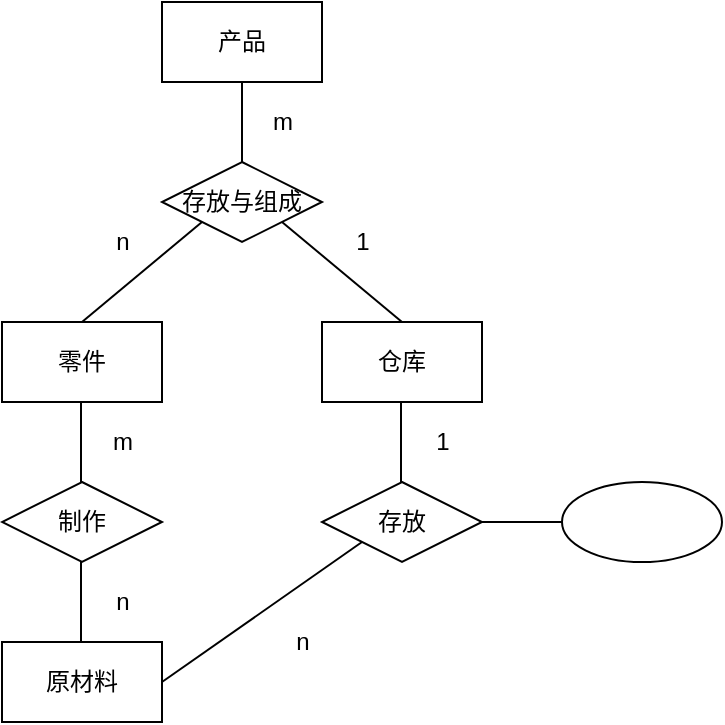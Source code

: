 <mxfile version="20.7.2" type="github">
  <diagram id="RPHbYfEEB1qxLwdHQrgB" name="第 1 页">
    <mxGraphModel dx="1050" dy="580" grid="1" gridSize="10" guides="1" tooltips="1" connect="1" arrows="1" fold="1" page="1" pageScale="1" pageWidth="980" pageHeight="1390" math="0" shadow="0">
      <root>
        <mxCell id="0" />
        <mxCell id="1" parent="0" />
        <mxCell id="T8XuXgVxlpSm19Ft0mqX-40" value="产品" style="rounded=0;whiteSpace=wrap;html=1;" vertex="1" parent="1">
          <mxGeometry x="680" y="80" width="80" height="40" as="geometry" />
        </mxCell>
        <mxCell id="T8XuXgVxlpSm19Ft0mqX-41" value="存放与组成" style="rhombus;whiteSpace=wrap;html=1;" vertex="1" parent="1">
          <mxGeometry x="680" y="160" width="80" height="40" as="geometry" />
        </mxCell>
        <mxCell id="T8XuXgVxlpSm19Ft0mqX-42" value="零件" style="rounded=0;whiteSpace=wrap;html=1;" vertex="1" parent="1">
          <mxGeometry x="600" y="240" width="80" height="40" as="geometry" />
        </mxCell>
        <mxCell id="T8XuXgVxlpSm19Ft0mqX-44" value="仓库" style="rounded=0;whiteSpace=wrap;html=1;" vertex="1" parent="1">
          <mxGeometry x="760" y="240" width="80" height="40" as="geometry" />
        </mxCell>
        <mxCell id="T8XuXgVxlpSm19Ft0mqX-45" value="制作" style="rhombus;whiteSpace=wrap;html=1;" vertex="1" parent="1">
          <mxGeometry x="600" y="320" width="80" height="40" as="geometry" />
        </mxCell>
        <mxCell id="T8XuXgVxlpSm19Ft0mqX-46" value="原材料" style="rounded=0;whiteSpace=wrap;html=1;" vertex="1" parent="1">
          <mxGeometry x="600" y="400" width="80" height="40" as="geometry" />
        </mxCell>
        <mxCell id="T8XuXgVxlpSm19Ft0mqX-47" value="存放" style="rhombus;whiteSpace=wrap;html=1;" vertex="1" parent="1">
          <mxGeometry x="760" y="320" width="80" height="40" as="geometry" />
        </mxCell>
        <mxCell id="T8XuXgVxlpSm19Ft0mqX-48" value="" style="endArrow=none;html=1;rounded=0;exitX=0.5;exitY=1;exitDx=0;exitDy=0;entryX=0.5;entryY=0;entryDx=0;entryDy=0;" edge="1" parent="1" source="T8XuXgVxlpSm19Ft0mqX-40" target="T8XuXgVxlpSm19Ft0mqX-41">
          <mxGeometry width="50" height="50" relative="1" as="geometry">
            <mxPoint x="289.5" y="360" as="sourcePoint" />
            <mxPoint x="289.5" y="400" as="targetPoint" />
          </mxGeometry>
        </mxCell>
        <mxCell id="T8XuXgVxlpSm19Ft0mqX-49" value="" style="endArrow=none;html=1;rounded=0;exitX=0.5;exitY=1;exitDx=0;exitDy=0;entryX=0.5;entryY=0;entryDx=0;entryDy=0;" edge="1" parent="1">
          <mxGeometry width="50" height="50" relative="1" as="geometry">
            <mxPoint x="639.5" y="360" as="sourcePoint" />
            <mxPoint x="639.5" y="400" as="targetPoint" />
          </mxGeometry>
        </mxCell>
        <mxCell id="T8XuXgVxlpSm19Ft0mqX-50" value="" style="endArrow=none;html=1;rounded=0;exitX=0.5;exitY=1;exitDx=0;exitDy=0;entryX=0.5;entryY=0;entryDx=0;entryDy=0;" edge="1" parent="1">
          <mxGeometry width="50" height="50" relative="1" as="geometry">
            <mxPoint x="799.5" y="280" as="sourcePoint" />
            <mxPoint x="799.5" y="320" as="targetPoint" />
          </mxGeometry>
        </mxCell>
        <mxCell id="T8XuXgVxlpSm19Ft0mqX-51" value="" style="endArrow=none;html=1;rounded=0;exitX=0.5;exitY=1;exitDx=0;exitDy=0;entryX=0.5;entryY=0;entryDx=0;entryDy=0;" edge="1" parent="1">
          <mxGeometry width="50" height="50" relative="1" as="geometry">
            <mxPoint x="639.5" y="280" as="sourcePoint" />
            <mxPoint x="639.5" y="320" as="targetPoint" />
          </mxGeometry>
        </mxCell>
        <mxCell id="T8XuXgVxlpSm19Ft0mqX-52" value="" style="endArrow=none;html=1;rounded=0;exitX=0;exitY=1;exitDx=0;exitDy=0;entryX=0.5;entryY=0;entryDx=0;entryDy=0;" edge="1" parent="1" source="T8XuXgVxlpSm19Ft0mqX-41" target="T8XuXgVxlpSm19Ft0mqX-42">
          <mxGeometry width="50" height="50" relative="1" as="geometry">
            <mxPoint x="760" y="160" as="sourcePoint" />
            <mxPoint x="760" y="200" as="targetPoint" />
          </mxGeometry>
        </mxCell>
        <mxCell id="T8XuXgVxlpSm19Ft0mqX-53" value="" style="endArrow=none;html=1;rounded=0;exitX=1;exitY=1;exitDx=0;exitDy=0;entryX=0.5;entryY=0;entryDx=0;entryDy=0;" edge="1" parent="1" source="T8XuXgVxlpSm19Ft0mqX-41" target="T8XuXgVxlpSm19Ft0mqX-44">
          <mxGeometry width="50" height="50" relative="1" as="geometry">
            <mxPoint x="770" y="170" as="sourcePoint" />
            <mxPoint x="770" y="210" as="targetPoint" />
          </mxGeometry>
        </mxCell>
        <mxCell id="T8XuXgVxlpSm19Ft0mqX-54" value="" style="endArrow=none;html=1;rounded=0;exitX=0;exitY=1;exitDx=0;exitDy=0;entryX=1;entryY=0.5;entryDx=0;entryDy=0;" edge="1" parent="1" source="T8XuXgVxlpSm19Ft0mqX-47" target="T8XuXgVxlpSm19Ft0mqX-46">
          <mxGeometry width="50" height="50" relative="1" as="geometry">
            <mxPoint x="780" y="180" as="sourcePoint" />
            <mxPoint x="780" y="220" as="targetPoint" />
          </mxGeometry>
        </mxCell>
        <mxCell id="T8XuXgVxlpSm19Ft0mqX-55" value="m" style="text;html=1;align=center;verticalAlign=middle;resizable=0;points=[];autosize=1;strokeColor=none;fillColor=none;" vertex="1" parent="1">
          <mxGeometry x="725" y="125" width="30" height="30" as="geometry" />
        </mxCell>
        <mxCell id="T8XuXgVxlpSm19Ft0mqX-56" value="n" style="text;html=1;align=center;verticalAlign=middle;resizable=0;points=[];autosize=1;strokeColor=none;fillColor=none;" vertex="1" parent="1">
          <mxGeometry x="645" y="185" width="30" height="30" as="geometry" />
        </mxCell>
        <mxCell id="T8XuXgVxlpSm19Ft0mqX-57" value="1" style="text;html=1;align=center;verticalAlign=middle;resizable=0;points=[];autosize=1;strokeColor=none;fillColor=none;" vertex="1" parent="1">
          <mxGeometry x="765" y="185" width="30" height="30" as="geometry" />
        </mxCell>
        <mxCell id="T8XuXgVxlpSm19Ft0mqX-58" value="m" style="text;html=1;align=center;verticalAlign=middle;resizable=0;points=[];autosize=1;strokeColor=none;fillColor=none;" vertex="1" parent="1">
          <mxGeometry x="645" y="285" width="30" height="30" as="geometry" />
        </mxCell>
        <mxCell id="T8XuXgVxlpSm19Ft0mqX-59" value="n" style="text;html=1;align=center;verticalAlign=middle;resizable=0;points=[];autosize=1;strokeColor=none;fillColor=none;" vertex="1" parent="1">
          <mxGeometry x="645" y="365" width="30" height="30" as="geometry" />
        </mxCell>
        <mxCell id="T8XuXgVxlpSm19Ft0mqX-60" value="1" style="text;html=1;align=center;verticalAlign=middle;resizable=0;points=[];autosize=1;strokeColor=none;fillColor=none;" vertex="1" parent="1">
          <mxGeometry x="805" y="285" width="30" height="30" as="geometry" />
        </mxCell>
        <mxCell id="T8XuXgVxlpSm19Ft0mqX-61" value="n" style="text;html=1;align=center;verticalAlign=middle;resizable=0;points=[];autosize=1;strokeColor=none;fillColor=none;" vertex="1" parent="1">
          <mxGeometry x="735" y="385" width="30" height="30" as="geometry" />
        </mxCell>
        <mxCell id="T8XuXgVxlpSm19Ft0mqX-62" value="" style="endArrow=none;html=1;rounded=0;" edge="1" parent="1">
          <mxGeometry width="50" height="50" relative="1" as="geometry">
            <mxPoint x="840" y="340" as="sourcePoint" />
            <mxPoint x="880" y="340" as="targetPoint" />
          </mxGeometry>
        </mxCell>
        <mxCell id="T8XuXgVxlpSm19Ft0mqX-63" value="" style="ellipse;whiteSpace=wrap;html=1;" vertex="1" parent="1">
          <mxGeometry x="880" y="320" width="80" height="40" as="geometry" />
        </mxCell>
      </root>
    </mxGraphModel>
  </diagram>
</mxfile>
